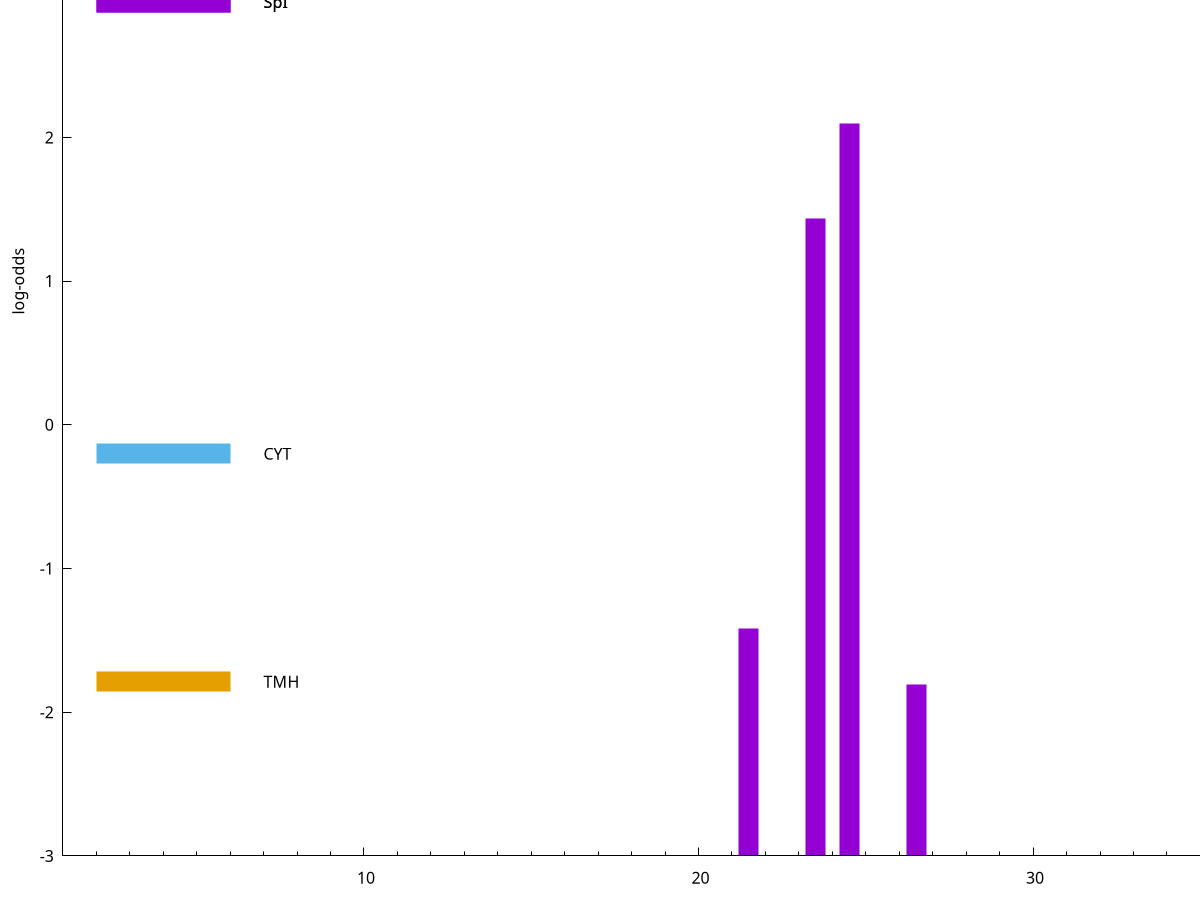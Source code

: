 set title "LipoP predictions for SRR4017833.gff"
set size 2., 1.4
set xrange [1:70] 
set mxtics 10
set yrange [-3:5]
set y2range [0:8]
set ylabel "log-odds"
set term postscript eps color solid "Helvetica" 30
set output "SRR4017833.gff202.eps"
set arrow from 2,2.94143 to 6,2.94143 nohead lt 1 lw 20
set label "SpI" at 7,2.94143
set arrow from 2,-0.200913 to 6,-0.200913 nohead lt 3 lw 20
set label "CYT" at 7,-0.200913
set arrow from 2,-1.78762 to 6,-1.78762 nohead lt 4 lw 20
set label "TMH" at 7,-1.78762
set arrow from 2,2.94143 to 6,2.94143 nohead lt 1 lw 20
set label "SpI" at 7,2.94143
# NOTE: The scores below are the log-odds scores with the threshold
# NOTE: subtracted (a hack to make gnuplot make the histogram all
# NOTE: look nice).
plot "-" axes x1y2 title "" with impulses lt 1 lw 20
24.500000 5.096230
23.500000 4.433480
21.500000 1.581010
26.500000 1.195600
e
exit
